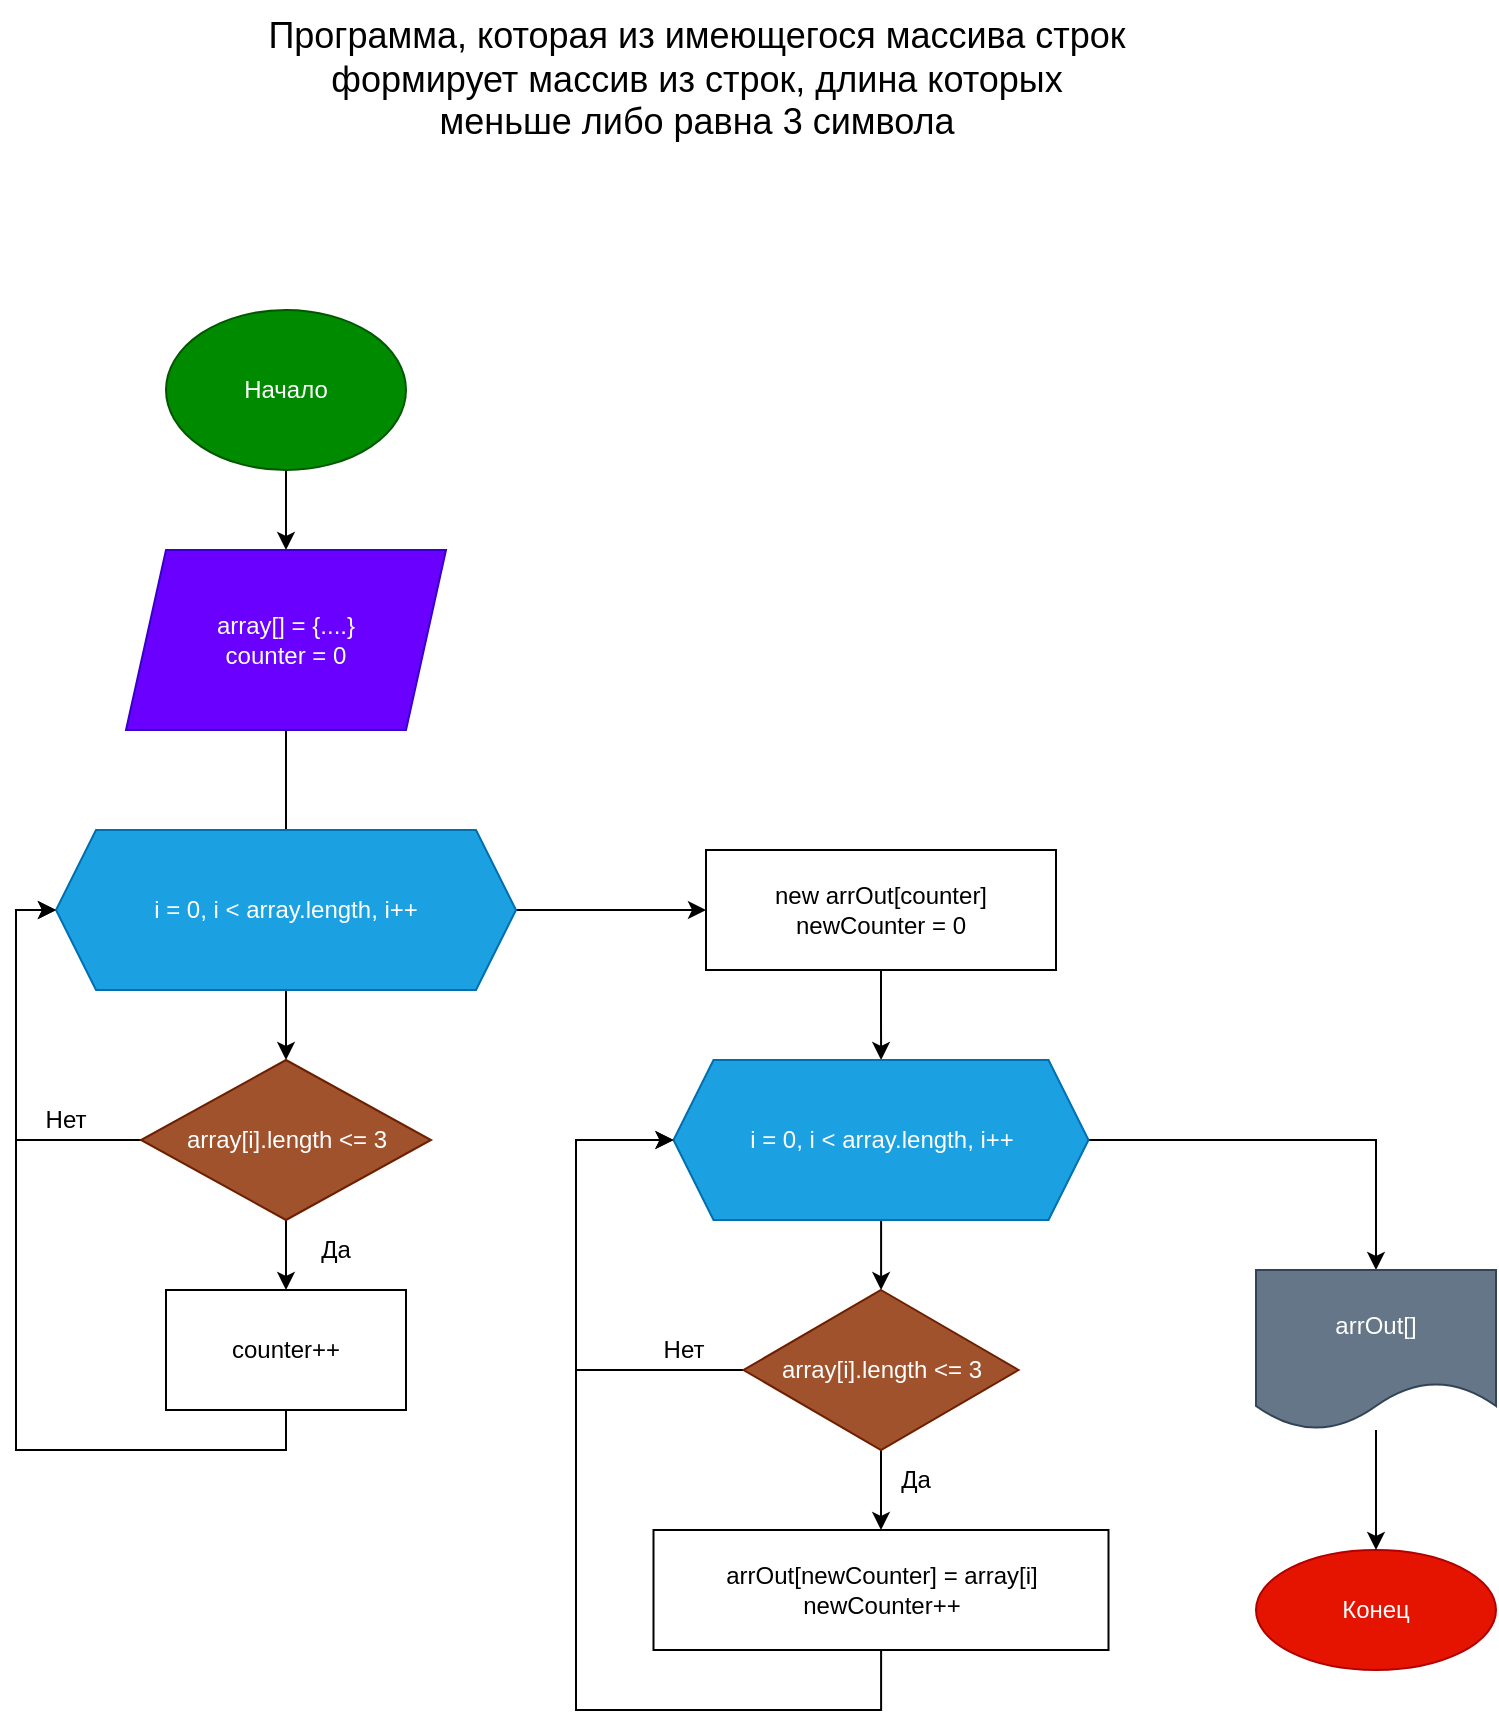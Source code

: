 <mxfile><diagram id="C5RBs43oDa-KdzZeNtuy" name="Page-1"><mxGraphModel dx="1227" dy="732" grid="1" gridSize="10" guides="1" tooltips="1" connect="1" arrows="1" fold="1" page="1" pageScale="1" pageWidth="827" pageHeight="1169" math="0" shadow="0"><root><mxCell id="WIyWlLk6GJQsqaUBKTNV-0"/><mxCell id="WIyWlLk6GJQsqaUBKTNV-1" parent="WIyWlLk6GJQsqaUBKTNV-0"/><mxCell id="ebxPDyALgDICZ6asir6X-2" value="" style="edgeStyle=orthogonalEdgeStyle;rounded=0;orthogonalLoop=1;jettySize=auto;html=1;" parent="WIyWlLk6GJQsqaUBKTNV-1" source="ebxPDyALgDICZ6asir6X-0" target="ebxPDyALgDICZ6asir6X-1" edge="1"><mxGeometry relative="1" as="geometry"/></mxCell><mxCell id="ebxPDyALgDICZ6asir6X-0" value="Начало" style="ellipse;whiteSpace=wrap;html=1;fillColor=#008a00;strokeColor=#005700;fontColor=#ffffff;" parent="WIyWlLk6GJQsqaUBKTNV-1" vertex="1"><mxGeometry x="135" y="220" width="120" height="80" as="geometry"/></mxCell><mxCell id="NzhpzaknC7OG-vmffmDY-1" value="" style="edgeStyle=orthogonalEdgeStyle;rounded=0;orthogonalLoop=1;jettySize=auto;html=1;" parent="WIyWlLk6GJQsqaUBKTNV-1" source="ebxPDyALgDICZ6asir6X-1" target="NzhpzaknC7OG-vmffmDY-0" edge="1"><mxGeometry relative="1" as="geometry"/></mxCell><mxCell id="ebxPDyALgDICZ6asir6X-1" value="array[] = {....}&lt;br&gt;counter = 0" style="shape=parallelogram;perimeter=parallelogramPerimeter;whiteSpace=wrap;html=1;fixedSize=1;fillColor=#6a00ff;strokeColor=#3700CC;fontColor=#ffffff;" parent="WIyWlLk6GJQsqaUBKTNV-1" vertex="1"><mxGeometry x="115" y="340" width="160" height="90" as="geometry"/></mxCell><mxCell id="ebxPDyALgDICZ6asir6X-7" value="Конец" style="ellipse;whiteSpace=wrap;html=1;fillColor=#e51400;strokeColor=#B20000;fontColor=#ffffff;" parent="WIyWlLk6GJQsqaUBKTNV-1" vertex="1"><mxGeometry x="680" y="840" width="120" height="60" as="geometry"/></mxCell><mxCell id="ebxPDyALgDICZ6asir6X-10" value="Программа, которая из имеющегося массива строк &lt;br&gt;формирует массив из строк, длина которых &lt;br&gt;меньше либо равна 3 символа&lt;br&gt;" style="text;html=1;align=center;verticalAlign=middle;resizable=0;points=[];autosize=1;strokeColor=none;fillColor=none;strokeWidth=3;fontSize=18;" parent="WIyWlLk6GJQsqaUBKTNV-1" vertex="1"><mxGeometry x="175" y="65" width="450" height="80" as="geometry"/></mxCell><mxCell id="NzhpzaknC7OG-vmffmDY-7" value="" style="edgeStyle=orthogonalEdgeStyle;rounded=0;orthogonalLoop=1;jettySize=auto;html=1;" parent="WIyWlLk6GJQsqaUBKTNV-1" source="NzhpzaknC7OG-vmffmDY-0" target="NzhpzaknC7OG-vmffmDY-6" edge="1"><mxGeometry relative="1" as="geometry"/></mxCell><mxCell id="NzhpzaknC7OG-vmffmDY-10" style="edgeStyle=orthogonalEdgeStyle;rounded=0;orthogonalLoop=1;jettySize=auto;html=1;entryX=0;entryY=0.5;entryDx=0;entryDy=0;exitX=0;exitY=0.5;exitDx=0;exitDy=0;" parent="WIyWlLk6GJQsqaUBKTNV-1" source="NzhpzaknC7OG-vmffmDY-0" target="NzhpzaknC7OG-vmffmDY-5" edge="1"><mxGeometry relative="1" as="geometry"><mxPoint x="80" y="560" as="targetPoint"/><Array as="points"><mxPoint x="60" y="635"/><mxPoint x="60" y="520"/></Array></mxGeometry></mxCell><mxCell id="NzhpzaknC7OG-vmffmDY-0" value="array[i].length &amp;lt;= 3" style="rhombus;whiteSpace=wrap;html=1;fillColor=#a0522d;strokeColor=#6D1F00;fontColor=#ffffff;" parent="WIyWlLk6GJQsqaUBKTNV-1" vertex="1"><mxGeometry x="122.5" y="595" width="145" height="80" as="geometry"/></mxCell><mxCell id="NzhpzaknC7OG-vmffmDY-4" value="Нет" style="text;html=1;strokeColor=none;fillColor=none;align=center;verticalAlign=middle;whiteSpace=wrap;rounded=0;" parent="WIyWlLk6GJQsqaUBKTNV-1" vertex="1"><mxGeometry x="55" y="610" width="60" height="30" as="geometry"/></mxCell><mxCell id="NzhpzaknC7OG-vmffmDY-13" value="" style="edgeStyle=orthogonalEdgeStyle;rounded=0;orthogonalLoop=1;jettySize=auto;html=1;" parent="WIyWlLk6GJQsqaUBKTNV-1" source="NzhpzaknC7OG-vmffmDY-5" target="NzhpzaknC7OG-vmffmDY-12" edge="1"><mxGeometry relative="1" as="geometry"/></mxCell><mxCell id="NzhpzaknC7OG-vmffmDY-5" value="i = 0, i &amp;lt; array.length, i++" style="shape=hexagon;perimeter=hexagonPerimeter2;whiteSpace=wrap;html=1;fixedSize=1;fillColor=#1ba1e2;strokeColor=#006EAF;fontColor=#ffffff;" parent="WIyWlLk6GJQsqaUBKTNV-1" vertex="1"><mxGeometry x="80" y="480" width="230" height="80" as="geometry"/></mxCell><mxCell id="NzhpzaknC7OG-vmffmDY-8" style="edgeStyle=orthogonalEdgeStyle;rounded=0;orthogonalLoop=1;jettySize=auto;html=1;entryX=0;entryY=0.5;entryDx=0;entryDy=0;" parent="WIyWlLk6GJQsqaUBKTNV-1" source="NzhpzaknC7OG-vmffmDY-6" target="NzhpzaknC7OG-vmffmDY-5" edge="1"><mxGeometry relative="1" as="geometry"><Array as="points"><mxPoint x="195" y="790"/><mxPoint x="60" y="790"/><mxPoint x="60" y="520"/></Array></mxGeometry></mxCell><mxCell id="NzhpzaknC7OG-vmffmDY-6" value="counter++" style="whiteSpace=wrap;html=1;" parent="WIyWlLk6GJQsqaUBKTNV-1" vertex="1"><mxGeometry x="135" y="710" width="120" height="60" as="geometry"/></mxCell><mxCell id="NzhpzaknC7OG-vmffmDY-11" value="Да" style="text;html=1;strokeColor=none;fillColor=none;align=center;verticalAlign=middle;whiteSpace=wrap;rounded=0;" parent="WIyWlLk6GJQsqaUBKTNV-1" vertex="1"><mxGeometry x="190" y="675" width="60" height="30" as="geometry"/></mxCell><mxCell id="NzhpzaknC7OG-vmffmDY-17" value="" style="edgeStyle=orthogonalEdgeStyle;rounded=0;orthogonalLoop=1;jettySize=auto;html=1;" parent="WIyWlLk6GJQsqaUBKTNV-1" source="NzhpzaknC7OG-vmffmDY-12" target="NzhpzaknC7OG-vmffmDY-16" edge="1"><mxGeometry relative="1" as="geometry"/></mxCell><mxCell id="NzhpzaknC7OG-vmffmDY-12" value="new arrOut[counter]&lt;br&gt;newCounter = 0" style="whiteSpace=wrap;html=1;" parent="WIyWlLk6GJQsqaUBKTNV-1" vertex="1"><mxGeometry x="405" y="490" width="175" height="60" as="geometry"/></mxCell><mxCell id="NzhpzaknC7OG-vmffmDY-19" value="" style="edgeStyle=orthogonalEdgeStyle;rounded=0;orthogonalLoop=1;jettySize=auto;html=1;" parent="WIyWlLk6GJQsqaUBKTNV-1" source="NzhpzaknC7OG-vmffmDY-16" target="NzhpzaknC7OG-vmffmDY-18" edge="1"><mxGeometry relative="1" as="geometry"/></mxCell><mxCell id="NzhpzaknC7OG-vmffmDY-32" value="" style="edgeStyle=orthogonalEdgeStyle;rounded=0;orthogonalLoop=1;jettySize=auto;html=1;" parent="WIyWlLk6GJQsqaUBKTNV-1" source="NzhpzaknC7OG-vmffmDY-16" target="NzhpzaknC7OG-vmffmDY-31" edge="1"><mxGeometry relative="1" as="geometry"/></mxCell><mxCell id="NzhpzaknC7OG-vmffmDY-16" value="i = 0, i &amp;lt; array.length, i++" style="shape=hexagon;perimeter=hexagonPerimeter2;whiteSpace=wrap;html=1;fixedSize=1;fillColor=#1ba1e2;strokeColor=#006EAF;fontColor=#ffffff;" parent="WIyWlLk6GJQsqaUBKTNV-1" vertex="1"><mxGeometry x="388.75" y="595" width="207.5" height="80" as="geometry"/></mxCell><mxCell id="NzhpzaknC7OG-vmffmDY-24" value="" style="edgeStyle=orthogonalEdgeStyle;rounded=0;orthogonalLoop=1;jettySize=auto;html=1;" parent="WIyWlLk6GJQsqaUBKTNV-1" source="NzhpzaknC7OG-vmffmDY-18" target="NzhpzaknC7OG-vmffmDY-23" edge="1"><mxGeometry relative="1" as="geometry"/></mxCell><mxCell id="NzhpzaknC7OG-vmffmDY-30" style="edgeStyle=orthogonalEdgeStyle;rounded=0;orthogonalLoop=1;jettySize=auto;html=1;exitX=0;exitY=0.5;exitDx=0;exitDy=0;entryX=0;entryY=0.5;entryDx=0;entryDy=0;" parent="WIyWlLk6GJQsqaUBKTNV-1" source="NzhpzaknC7OG-vmffmDY-18" target="NzhpzaknC7OG-vmffmDY-16" edge="1"><mxGeometry relative="1" as="geometry"><Array as="points"><mxPoint x="340" y="750"/><mxPoint x="340" y="635"/></Array></mxGeometry></mxCell><mxCell id="NzhpzaknC7OG-vmffmDY-18" value="array[i].length &amp;lt;= 3" style="rhombus;whiteSpace=wrap;html=1;fillColor=#a0522d;strokeColor=#6D1F00;fontColor=#ffffff;" parent="WIyWlLk6GJQsqaUBKTNV-1" vertex="1"><mxGeometry x="423.75" y="710" width="137.5" height="80" as="geometry"/></mxCell><mxCell id="NzhpzaknC7OG-vmffmDY-21" value="Нет" style="text;html=1;strokeColor=none;fillColor=none;align=center;verticalAlign=middle;whiteSpace=wrap;rounded=0;" parent="WIyWlLk6GJQsqaUBKTNV-1" vertex="1"><mxGeometry x="363.75" y="725" width="60" height="30" as="geometry"/></mxCell><mxCell id="NzhpzaknC7OG-vmffmDY-25" style="edgeStyle=orthogonalEdgeStyle;rounded=0;orthogonalLoop=1;jettySize=auto;html=1;entryX=0;entryY=0.5;entryDx=0;entryDy=0;" parent="WIyWlLk6GJQsqaUBKTNV-1" source="NzhpzaknC7OG-vmffmDY-23" target="NzhpzaknC7OG-vmffmDY-16" edge="1"><mxGeometry relative="1" as="geometry"><Array as="points"><mxPoint x="493" y="920"/><mxPoint x="340" y="920"/><mxPoint x="340" y="635"/></Array></mxGeometry></mxCell><mxCell id="NzhpzaknC7OG-vmffmDY-23" value="arrOut[newCounter] = array[i]&lt;br&gt;newCounter++" style="whiteSpace=wrap;html=1;" parent="WIyWlLk6GJQsqaUBKTNV-1" vertex="1"><mxGeometry x="378.75" y="830" width="227.5" height="60" as="geometry"/></mxCell><mxCell id="NzhpzaknC7OG-vmffmDY-26" value="Да" style="text;html=1;strokeColor=none;fillColor=none;align=center;verticalAlign=middle;whiteSpace=wrap;rounded=0;" parent="WIyWlLk6GJQsqaUBKTNV-1" vertex="1"><mxGeometry x="480" y="790" width="60" height="30" as="geometry"/></mxCell><mxCell id="NzhpzaknC7OG-vmffmDY-33" style="edgeStyle=orthogonalEdgeStyle;rounded=0;orthogonalLoop=1;jettySize=auto;html=1;entryX=0.5;entryY=0;entryDx=0;entryDy=0;" parent="WIyWlLk6GJQsqaUBKTNV-1" source="NzhpzaknC7OG-vmffmDY-31" target="ebxPDyALgDICZ6asir6X-7" edge="1"><mxGeometry relative="1" as="geometry"/></mxCell><mxCell id="NzhpzaknC7OG-vmffmDY-31" value="arrOut[]" style="shape=document;whiteSpace=wrap;html=1;boundedLbl=1;fillColor=#647687;strokeColor=#314354;fontColor=#ffffff;" parent="WIyWlLk6GJQsqaUBKTNV-1" vertex="1"><mxGeometry x="680" y="700" width="120" height="80" as="geometry"/></mxCell></root></mxGraphModel></diagram></mxfile>